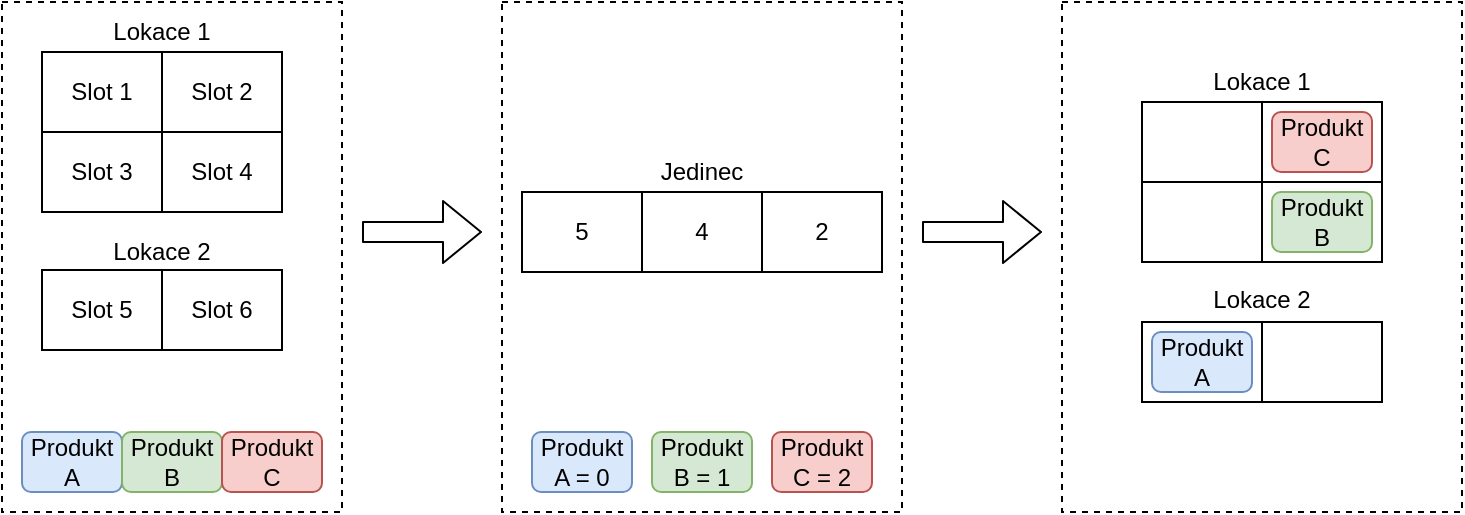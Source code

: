 <mxfile version="13.10.4" type="device"><diagram id="abq7BMUQcI8n8l5GO1Kk" name="Page-1"><mxGraphModel dx="1157" dy="626" grid="1" gridSize="10" guides="1" tooltips="1" connect="1" arrows="1" fold="1" page="1" pageScale="1" pageWidth="850" pageHeight="1100" math="0" shadow="0"><root><mxCell id="0"/><mxCell id="1" parent="0"/><mxCell id="67QuFXexQVEdSkwNhOU2-105" value="" style="rounded=0;whiteSpace=wrap;html=1;dashed=1;" vertex="1" parent="1"><mxGeometry x="550" y="15" width="200" height="255" as="geometry"/></mxCell><mxCell id="67QuFXexQVEdSkwNhOU2-104" value="" style="rounded=0;whiteSpace=wrap;html=1;dashed=1;" vertex="1" parent="1"><mxGeometry x="270" y="15" width="200" height="255" as="geometry"/></mxCell><mxCell id="67QuFXexQVEdSkwNhOU2-103" value="" style="rounded=0;whiteSpace=wrap;html=1;dashed=1;" vertex="1" parent="1"><mxGeometry x="20" y="15" width="170" height="255" as="geometry"/></mxCell><mxCell id="67QuFXexQVEdSkwNhOU2-54" value="" style="verticalLabelPosition=bottom;verticalAlign=top;html=1;shape=mxgraph.basic.rect;fillColor2=none;strokeWidth=1;size=20;indent=5;" vertex="1" parent="1"><mxGeometry x="590" y="65" width="60" height="40" as="geometry"/></mxCell><mxCell id="67QuFXexQVEdSkwNhOU2-55" value="" style="verticalLabelPosition=bottom;verticalAlign=top;html=1;shape=mxgraph.basic.rect;fillColor2=none;strokeWidth=1;size=20;indent=5;" vertex="1" parent="1"><mxGeometry x="650" y="65" width="60" height="40" as="geometry"/></mxCell><mxCell id="67QuFXexQVEdSkwNhOU2-56" value="" style="verticalLabelPosition=bottom;verticalAlign=top;html=1;shape=mxgraph.basic.rect;fillColor2=none;strokeWidth=1;size=20;indent=5;" vertex="1" parent="1"><mxGeometry x="590" y="105" width="60" height="40" as="geometry"/></mxCell><mxCell id="67QuFXexQVEdSkwNhOU2-57" value="" style="verticalLabelPosition=bottom;verticalAlign=top;html=1;shape=mxgraph.basic.rect;fillColor2=none;strokeWidth=1;size=20;indent=5;" vertex="1" parent="1"><mxGeometry x="650" y="105" width="60" height="40" as="geometry"/></mxCell><mxCell id="67QuFXexQVEdSkwNhOU2-58" value="" style="verticalLabelPosition=bottom;verticalAlign=top;html=1;shape=mxgraph.basic.rect;fillColor2=none;strokeWidth=1;size=20;indent=5;" vertex="1" parent="1"><mxGeometry x="590" y="175" width="60" height="40" as="geometry"/></mxCell><mxCell id="67QuFXexQVEdSkwNhOU2-59" value="" style="verticalLabelPosition=bottom;verticalAlign=top;html=1;shape=mxgraph.basic.rect;fillColor2=none;strokeWidth=1;size=20;indent=5;" vertex="1" parent="1"><mxGeometry x="650" y="175" width="60" height="40" as="geometry"/></mxCell><mxCell id="67QuFXexQVEdSkwNhOU2-61" value="Slot 2" style="text;html=1;strokeColor=none;fillColor=none;align=center;verticalAlign=middle;whiteSpace=wrap;rounded=0;" vertex="1" parent="1"><mxGeometry x="660" y="75" width="40" height="20" as="geometry"/></mxCell><mxCell id="67QuFXexQVEdSkwNhOU2-64" value="Slot 5" style="text;html=1;strokeColor=none;fillColor=none;align=center;verticalAlign=middle;whiteSpace=wrap;rounded=0;" vertex="1" parent="1"><mxGeometry x="600" y="185" width="40" height="20" as="geometry"/></mxCell><mxCell id="67QuFXexQVEdSkwNhOU2-1" value="Produkt A" style="rounded=1;whiteSpace=wrap;html=1;fillColor=#dae8fc;strokeColor=#6c8ebf;" vertex="1" parent="1"><mxGeometry x="30" y="230" width="50" height="30" as="geometry"/></mxCell><mxCell id="67QuFXexQVEdSkwNhOU2-3" value="Produkt B" style="rounded=1;whiteSpace=wrap;html=1;fillColor=#d5e8d4;strokeColor=#82b366;" vertex="1" parent="1"><mxGeometry x="80" y="230" width="50" height="30" as="geometry"/></mxCell><mxCell id="67QuFXexQVEdSkwNhOU2-4" value="Produkt C" style="rounded=1;whiteSpace=wrap;html=1;fillColor=#f8cecc;strokeColor=#b85450;" vertex="1" parent="1"><mxGeometry x="130" y="230" width="50" height="30" as="geometry"/></mxCell><mxCell id="67QuFXexQVEdSkwNhOU2-32" value="" style="verticalLabelPosition=bottom;verticalAlign=top;html=1;shape=mxgraph.basic.rect;fillColor2=none;strokeWidth=1;size=20;indent=5;" vertex="1" parent="1"><mxGeometry x="40" y="40" width="60" height="40" as="geometry"/></mxCell><mxCell id="67QuFXexQVEdSkwNhOU2-34" value="" style="verticalLabelPosition=bottom;verticalAlign=top;html=1;shape=mxgraph.basic.rect;fillColor2=none;strokeWidth=1;size=20;indent=5;" vertex="1" parent="1"><mxGeometry x="100" y="40" width="60" height="40" as="geometry"/></mxCell><mxCell id="67QuFXexQVEdSkwNhOU2-35" value="" style="verticalLabelPosition=bottom;verticalAlign=top;html=1;shape=mxgraph.basic.rect;fillColor2=none;strokeWidth=1;size=20;indent=5;" vertex="1" parent="1"><mxGeometry x="40" y="80" width="60" height="40" as="geometry"/></mxCell><mxCell id="67QuFXexQVEdSkwNhOU2-36" value="" style="verticalLabelPosition=bottom;verticalAlign=top;html=1;shape=mxgraph.basic.rect;fillColor2=none;strokeWidth=1;size=20;indent=5;" vertex="1" parent="1"><mxGeometry x="100" y="80" width="60" height="40" as="geometry"/></mxCell><mxCell id="67QuFXexQVEdSkwNhOU2-37" value="" style="verticalLabelPosition=bottom;verticalAlign=top;html=1;shape=mxgraph.basic.rect;fillColor2=none;strokeWidth=1;size=20;indent=5;" vertex="1" parent="1"><mxGeometry x="40" y="149" width="60" height="40" as="geometry"/></mxCell><mxCell id="67QuFXexQVEdSkwNhOU2-38" value="" style="verticalLabelPosition=bottom;verticalAlign=top;html=1;shape=mxgraph.basic.rect;fillColor2=none;strokeWidth=1;size=20;indent=5;" vertex="1" parent="1"><mxGeometry x="100" y="149" width="60" height="40" as="geometry"/></mxCell><mxCell id="67QuFXexQVEdSkwNhOU2-42" value="Slot 1" style="text;html=1;strokeColor=none;fillColor=none;align=center;verticalAlign=middle;whiteSpace=wrap;rounded=0;" vertex="1" parent="1"><mxGeometry x="50" y="50" width="40" height="20" as="geometry"/></mxCell><mxCell id="67QuFXexQVEdSkwNhOU2-43" value="Slot 2" style="text;html=1;strokeColor=none;fillColor=none;align=center;verticalAlign=middle;whiteSpace=wrap;rounded=0;" vertex="1" parent="1"><mxGeometry x="110" y="50" width="40" height="20" as="geometry"/></mxCell><mxCell id="67QuFXexQVEdSkwNhOU2-44" value="Slot 3" style="text;html=1;strokeColor=none;fillColor=none;align=center;verticalAlign=middle;whiteSpace=wrap;rounded=0;" vertex="1" parent="1"><mxGeometry x="50" y="90" width="40" height="20" as="geometry"/></mxCell><mxCell id="67QuFXexQVEdSkwNhOU2-45" value="Slot 4" style="text;html=1;strokeColor=none;fillColor=none;align=center;verticalAlign=middle;whiteSpace=wrap;rounded=0;" vertex="1" parent="1"><mxGeometry x="110" y="90" width="40" height="20" as="geometry"/></mxCell><mxCell id="67QuFXexQVEdSkwNhOU2-46" value="Slot 5" style="text;html=1;strokeColor=none;fillColor=none;align=center;verticalAlign=middle;whiteSpace=wrap;rounded=0;" vertex="1" parent="1"><mxGeometry x="50" y="159" width="40" height="20" as="geometry"/></mxCell><mxCell id="67QuFXexQVEdSkwNhOU2-47" value="Slot 6" style="text;html=1;strokeColor=none;fillColor=none;align=center;verticalAlign=middle;whiteSpace=wrap;rounded=0;" vertex="1" parent="1"><mxGeometry x="110" y="159" width="40" height="20" as="geometry"/></mxCell><mxCell id="67QuFXexQVEdSkwNhOU2-50" value="" style="shape=flexArrow;endArrow=classic;html=1;" edge="1" parent="1"><mxGeometry width="50" height="50" relative="1" as="geometry"><mxPoint x="200" y="130" as="sourcePoint"/><mxPoint x="260" y="130" as="targetPoint"/></mxGeometry></mxCell><mxCell id="67QuFXexQVEdSkwNhOU2-51" value="Produkt A" style="rounded=1;whiteSpace=wrap;html=1;fillColor=#dae8fc;strokeColor=#6c8ebf;" vertex="1" parent="1"><mxGeometry x="595" y="180" width="50" height="30" as="geometry"/></mxCell><mxCell id="67QuFXexQVEdSkwNhOU2-52" value="Produkt B" style="rounded=1;whiteSpace=wrap;html=1;fillColor=#d5e8d4;strokeColor=#82b366;" vertex="1" parent="1"><mxGeometry x="655" y="110" width="50" height="30" as="geometry"/></mxCell><mxCell id="67QuFXexQVEdSkwNhOU2-53" value="Produkt C" style="rounded=1;whiteSpace=wrap;html=1;fillColor=#f8cecc;strokeColor=#b85450;" vertex="1" parent="1"><mxGeometry x="655" y="70" width="50" height="30" as="geometry"/></mxCell><mxCell id="67QuFXexQVEdSkwNhOU2-68" value="Lokace 1" style="text;html=1;strokeColor=none;fillColor=none;align=center;verticalAlign=middle;whiteSpace=wrap;rounded=0;" vertex="1" parent="1"><mxGeometry x="60" y="20" width="80" height="20" as="geometry"/></mxCell><mxCell id="67QuFXexQVEdSkwNhOU2-69" value="Lokace 2" style="text;html=1;strokeColor=none;fillColor=none;align=center;verticalAlign=middle;whiteSpace=wrap;rounded=0;" vertex="1" parent="1"><mxGeometry x="60" y="130" width="80" height="20" as="geometry"/></mxCell><mxCell id="67QuFXexQVEdSkwNhOU2-70" value="Lokace 1" style="text;html=1;strokeColor=none;fillColor=none;align=center;verticalAlign=middle;whiteSpace=wrap;rounded=0;" vertex="1" parent="1"><mxGeometry x="610" y="45" width="80" height="20" as="geometry"/></mxCell><mxCell id="67QuFXexQVEdSkwNhOU2-72" value="Lokace 2" style="text;html=1;strokeColor=none;fillColor=none;align=center;verticalAlign=middle;whiteSpace=wrap;rounded=0;" vertex="1" parent="1"><mxGeometry x="610" y="154" width="80" height="20" as="geometry"/></mxCell><mxCell id="67QuFXexQVEdSkwNhOU2-86" value="" style="shape=table;html=1;whiteSpace=wrap;startSize=0;container=1;collapsible=0;childLayout=tableLayout;" vertex="1" parent="1"><mxGeometry x="280" y="110" width="180" height="40" as="geometry"/></mxCell><mxCell id="67QuFXexQVEdSkwNhOU2-87" value="" style="shape=partialRectangle;html=1;whiteSpace=wrap;collapsible=0;dropTarget=0;pointerEvents=0;fillColor=none;top=0;left=0;bottom=0;right=0;points=[[0,0.5],[1,0.5]];portConstraint=eastwest;" vertex="1" parent="67QuFXexQVEdSkwNhOU2-86"><mxGeometry width="180" height="40" as="geometry"/></mxCell><mxCell id="67QuFXexQVEdSkwNhOU2-88" value="" style="shape=partialRectangle;html=1;whiteSpace=wrap;connectable=0;fillColor=none;top=0;left=0;bottom=0;right=0;overflow=hidden;" vertex="1" parent="67QuFXexQVEdSkwNhOU2-87"><mxGeometry width="60" height="40" as="geometry"/></mxCell><mxCell id="67QuFXexQVEdSkwNhOU2-89" value="" style="shape=partialRectangle;html=1;whiteSpace=wrap;connectable=0;fillColor=none;top=0;left=0;bottom=0;right=0;overflow=hidden;" vertex="1" parent="67QuFXexQVEdSkwNhOU2-87"><mxGeometry x="60" width="60" height="40" as="geometry"/></mxCell><mxCell id="67QuFXexQVEdSkwNhOU2-90" value="" style="shape=partialRectangle;html=1;whiteSpace=wrap;connectable=0;fillColor=none;top=0;left=0;bottom=0;right=0;overflow=hidden;" vertex="1" parent="67QuFXexQVEdSkwNhOU2-87"><mxGeometry x="120" width="60" height="40" as="geometry"/></mxCell><mxCell id="67QuFXexQVEdSkwNhOU2-96" value="Produkt A = 0" style="rounded=1;whiteSpace=wrap;html=1;fillColor=#dae8fc;strokeColor=#6c8ebf;" vertex="1" parent="1"><mxGeometry x="285" y="230" width="50" height="30" as="geometry"/></mxCell><mxCell id="67QuFXexQVEdSkwNhOU2-97" value="Produkt B = 1" style="rounded=1;whiteSpace=wrap;html=1;fillColor=#d5e8d4;strokeColor=#82b366;" vertex="1" parent="1"><mxGeometry x="345" y="230" width="50" height="30" as="geometry"/></mxCell><mxCell id="67QuFXexQVEdSkwNhOU2-98" value="Produkt C = 2" style="rounded=1;whiteSpace=wrap;html=1;fillColor=#f8cecc;strokeColor=#b85450;" vertex="1" parent="1"><mxGeometry x="405" y="230" width="50" height="30" as="geometry"/></mxCell><mxCell id="67QuFXexQVEdSkwNhOU2-99" value="5" style="text;html=1;strokeColor=none;fillColor=none;align=center;verticalAlign=middle;whiteSpace=wrap;rounded=0;" vertex="1" parent="1"><mxGeometry x="290" y="120" width="40" height="20" as="geometry"/></mxCell><mxCell id="67QuFXexQVEdSkwNhOU2-100" value="4" style="text;html=1;strokeColor=none;fillColor=none;align=center;verticalAlign=middle;whiteSpace=wrap;rounded=0;" vertex="1" parent="1"><mxGeometry x="350" y="120" width="40" height="20" as="geometry"/></mxCell><mxCell id="67QuFXexQVEdSkwNhOU2-101" value="2" style="text;html=1;strokeColor=none;fillColor=none;align=center;verticalAlign=middle;whiteSpace=wrap;rounded=0;" vertex="1" parent="1"><mxGeometry x="410" y="120" width="40" height="20" as="geometry"/></mxCell><mxCell id="67QuFXexQVEdSkwNhOU2-102" value="Jedinec" style="text;html=1;strokeColor=none;fillColor=none;align=center;verticalAlign=middle;whiteSpace=wrap;rounded=0;" vertex="1" parent="1"><mxGeometry x="330" y="90" width="80" height="20" as="geometry"/></mxCell><mxCell id="67QuFXexQVEdSkwNhOU2-106" value="" style="shape=flexArrow;endArrow=classic;html=1;" edge="1" parent="1"><mxGeometry width="50" height="50" relative="1" as="geometry"><mxPoint x="480" y="130" as="sourcePoint"/><mxPoint x="540" y="130" as="targetPoint"/></mxGeometry></mxCell></root></mxGraphModel></diagram></mxfile>